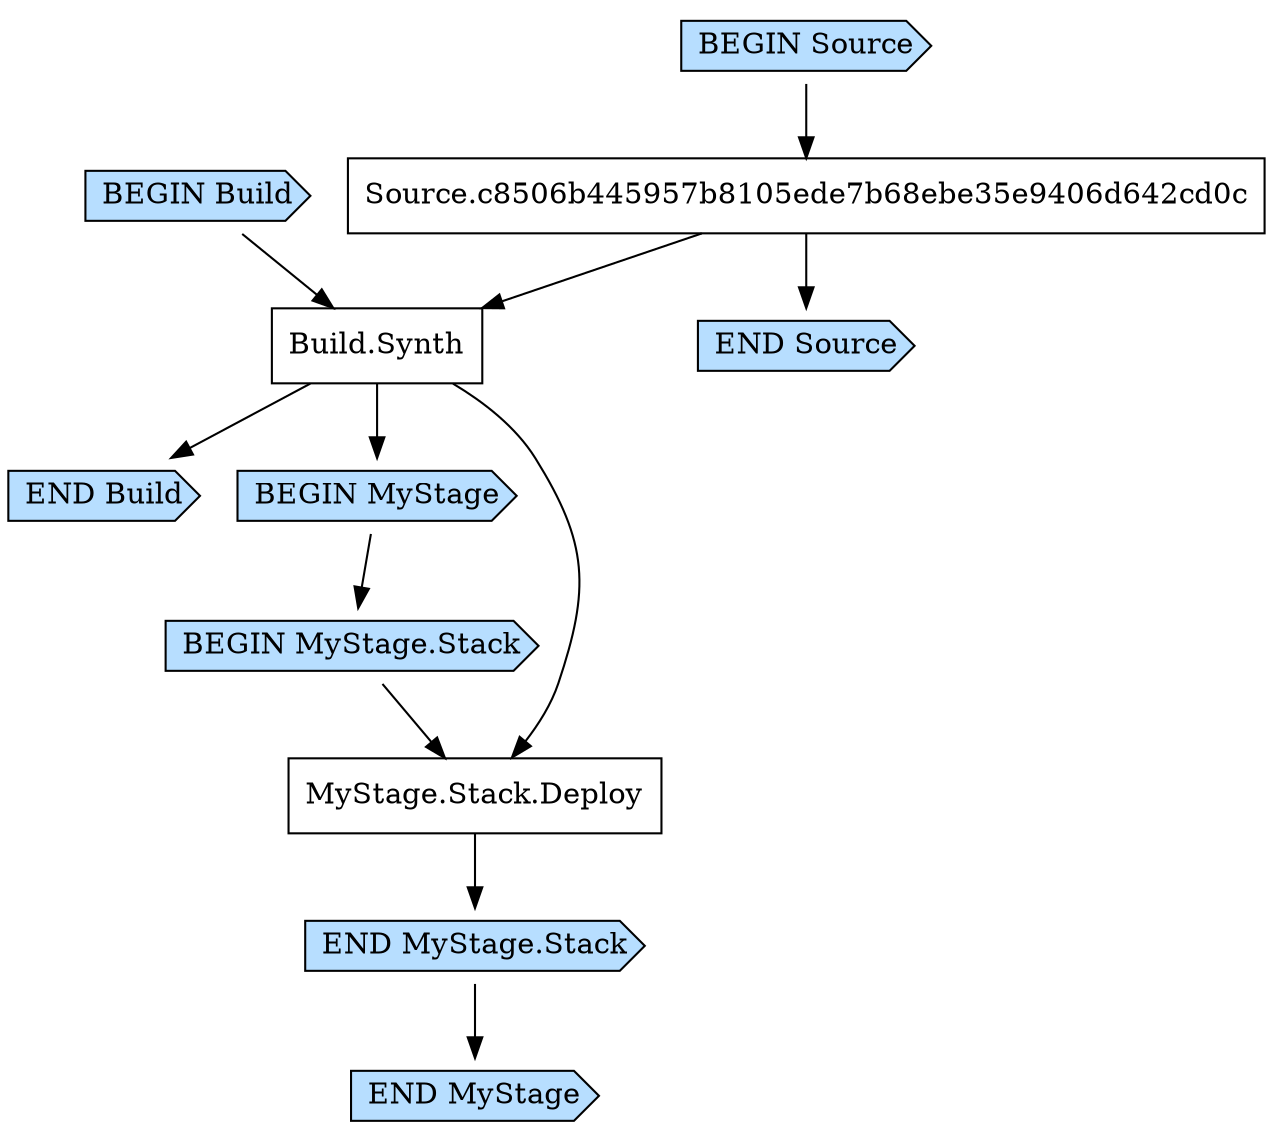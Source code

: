 digraph G {
  # Arrows represent an "unlocks" relationship (opposite of dependency). So chosen
  # because the layout looks more natural that way.
  # To represent subgraph dependencies, subgraphs are represented by BEGIN/END nodes.
  # To render: `dot -Tsvg PreparelessPipelineStackPipeline55359117.dot > graph.svg`, open in a browser.
  node [shape="box"];
"BEGIN Build" [shape="cds", style="filled", fillcolor="#b7deff"];
"END Build" [shape="cds", style="filled", fillcolor="#b7deff"];
"Build.Synth";
"Source.c8506b445957b8105ede7b68ebe35e9406d642cd0c" -> "Build.Synth";
"BEGIN Build" -> "Build.Synth";
"Build.Synth" -> "END Build";
"BEGIN MyStage" [shape="cds", style="filled", fillcolor="#b7deff"];
"END MyStage" [shape="cds", style="filled", fillcolor="#b7deff"];
"Build.Synth" -> "BEGIN MyStage";
"BEGIN MyStage.Stack" [shape="cds", style="filled", fillcolor="#b7deff"];
"END MyStage.Stack" [shape="cds", style="filled", fillcolor="#b7deff"];
"MyStage.Stack.Deploy";
"Build.Synth" -> "MyStage.Stack.Deploy";
"BEGIN MyStage.Stack" -> "MyStage.Stack.Deploy";
"MyStage.Stack.Deploy" -> "END MyStage.Stack";
"BEGIN MyStage" -> "BEGIN MyStage.Stack";
"END MyStage.Stack" -> "END MyStage";
"BEGIN Source" [shape="cds", style="filled", fillcolor="#b7deff"];
"END Source" [shape="cds", style="filled", fillcolor="#b7deff"];
"Source.c8506b445957b8105ede7b68ebe35e9406d642cd0c";
"BEGIN Source" -> "Source.c8506b445957b8105ede7b68ebe35e9406d642cd0c";
"Source.c8506b445957b8105ede7b68ebe35e9406d642cd0c" -> "END Source";
}